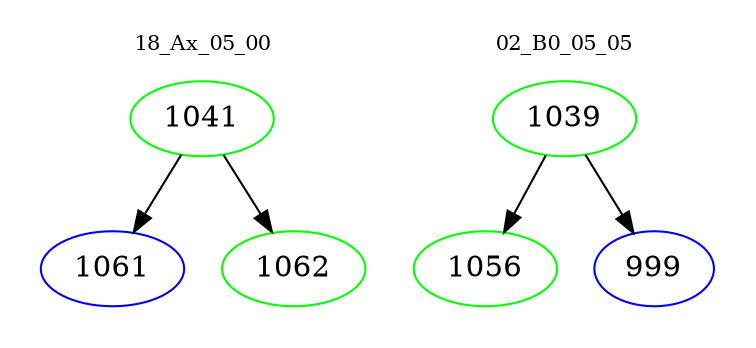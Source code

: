 digraph{
subgraph cluster_0 {
color = white
label = "18_Ax_05_00";
fontsize=10;
T0_1041 [label="1041", color="green"]
T0_1041 -> T0_1061 [color="black"]
T0_1061 [label="1061", color="blue"]
T0_1041 -> T0_1062 [color="black"]
T0_1062 [label="1062", color="green"]
}
subgraph cluster_1 {
color = white
label = "02_B0_05_05";
fontsize=10;
T1_1039 [label="1039", color="green"]
T1_1039 -> T1_1056 [color="black"]
T1_1056 [label="1056", color="green"]
T1_1039 -> T1_999 [color="black"]
T1_999 [label="999", color="blue"]
}
}
